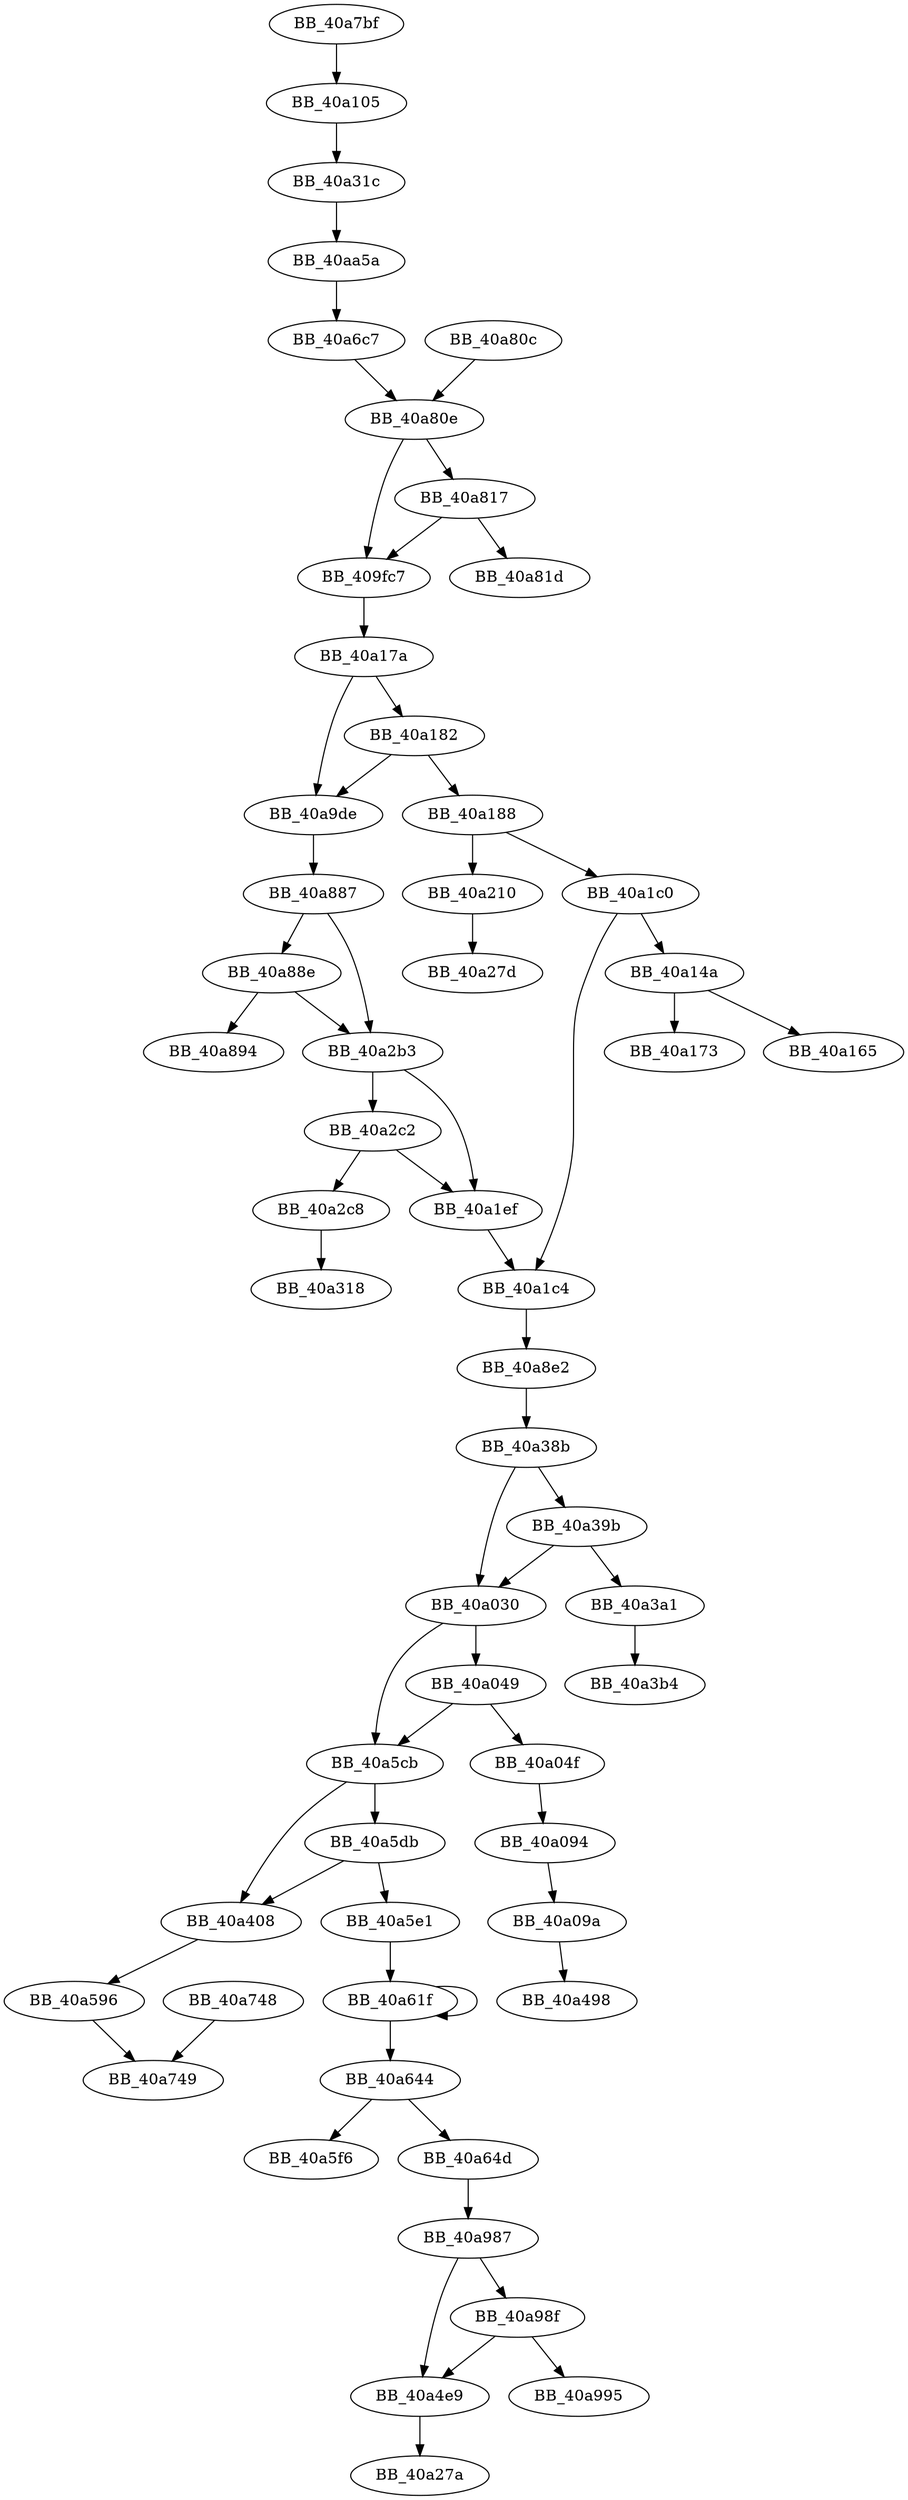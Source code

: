 DiGraph sub_40A6C7{
BB_409fc7->BB_40a17a
BB_40a030->BB_40a049
BB_40a030->BB_40a5cb
BB_40a049->BB_40a04f
BB_40a049->BB_40a5cb
BB_40a04f->BB_40a094
BB_40a094->BB_40a09a
BB_40a09a->BB_40a498
BB_40a105->BB_40a31c
BB_40a14a->BB_40a165
BB_40a14a->BB_40a173
BB_40a17a->BB_40a182
BB_40a17a->BB_40a9de
BB_40a182->BB_40a188
BB_40a182->BB_40a9de
BB_40a188->BB_40a1c0
BB_40a188->BB_40a210
BB_40a1c0->BB_40a14a
BB_40a1c0->BB_40a1c4
BB_40a1c4->BB_40a8e2
BB_40a1ef->BB_40a1c4
BB_40a210->BB_40a27d
BB_40a2b3->BB_40a1ef
BB_40a2b3->BB_40a2c2
BB_40a2c2->BB_40a1ef
BB_40a2c2->BB_40a2c8
BB_40a2c8->BB_40a318
BB_40a31c->BB_40aa5a
BB_40a38b->BB_40a030
BB_40a38b->BB_40a39b
BB_40a39b->BB_40a030
BB_40a39b->BB_40a3a1
BB_40a3a1->BB_40a3b4
BB_40a408->BB_40a596
BB_40a4e9->BB_40a27a
BB_40a596->BB_40a749
BB_40a5cb->BB_40a408
BB_40a5cb->BB_40a5db
BB_40a5db->BB_40a408
BB_40a5db->BB_40a5e1
BB_40a5e1->BB_40a61f
BB_40a61f->BB_40a61f
BB_40a61f->BB_40a644
BB_40a644->BB_40a5f6
BB_40a644->BB_40a64d
BB_40a64d->BB_40a987
BB_40a6c7->BB_40a80e
BB_40a748->BB_40a749
BB_40a7bf->BB_40a105
BB_40a80c->BB_40a80e
BB_40a80e->BB_409fc7
BB_40a80e->BB_40a817
BB_40a817->BB_409fc7
BB_40a817->BB_40a81d
BB_40a887->BB_40a2b3
BB_40a887->BB_40a88e
BB_40a88e->BB_40a2b3
BB_40a88e->BB_40a894
BB_40a8e2->BB_40a38b
BB_40a987->BB_40a4e9
BB_40a987->BB_40a98f
BB_40a98f->BB_40a4e9
BB_40a98f->BB_40a995
BB_40a9de->BB_40a887
BB_40aa5a->BB_40a6c7
}
